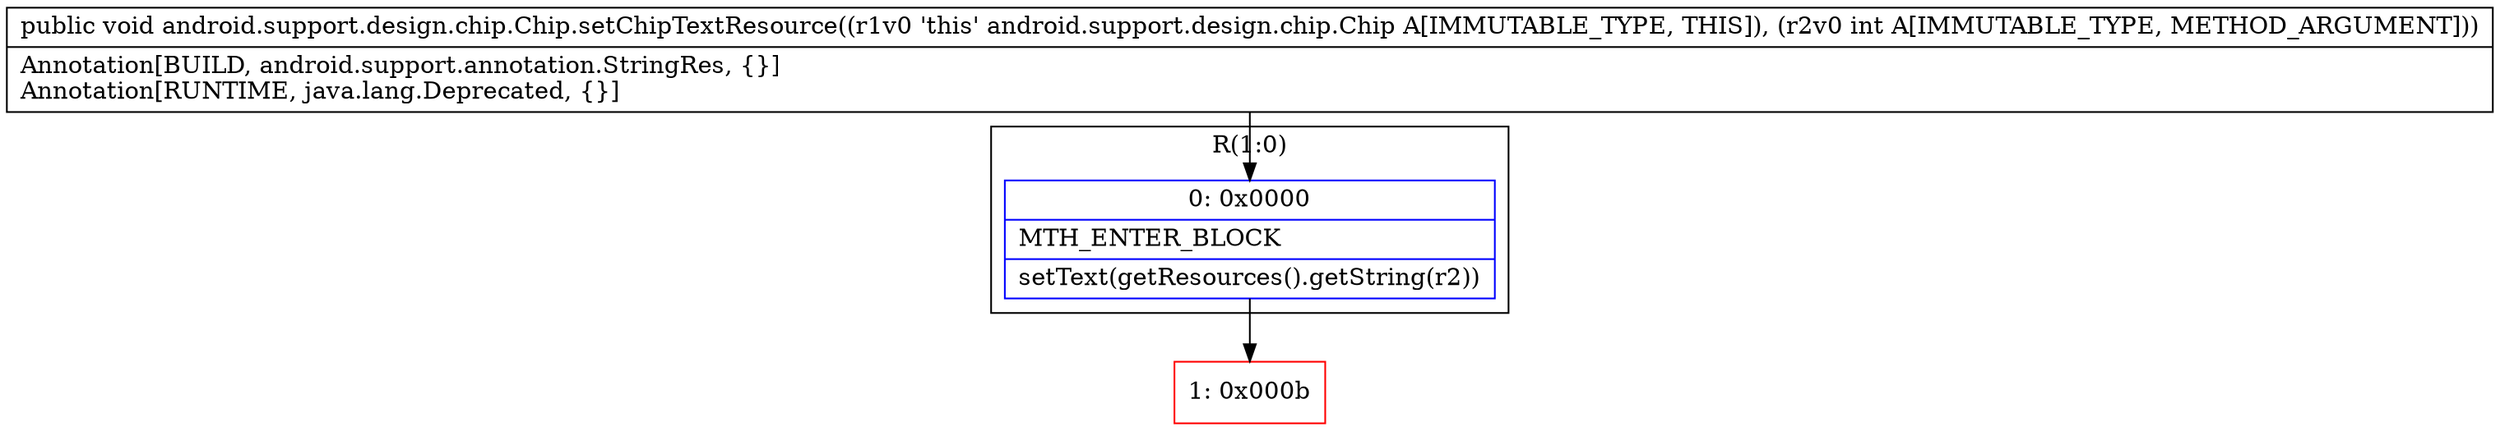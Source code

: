 digraph "CFG forandroid.support.design.chip.Chip.setChipTextResource(I)V" {
subgraph cluster_Region_301210301 {
label = "R(1:0)";
node [shape=record,color=blue];
Node_0 [shape=record,label="{0\:\ 0x0000|MTH_ENTER_BLOCK\l|setText(getResources().getString(r2))\l}"];
}
Node_1 [shape=record,color=red,label="{1\:\ 0x000b}"];
MethodNode[shape=record,label="{public void android.support.design.chip.Chip.setChipTextResource((r1v0 'this' android.support.design.chip.Chip A[IMMUTABLE_TYPE, THIS]), (r2v0 int A[IMMUTABLE_TYPE, METHOD_ARGUMENT]))  | Annotation[BUILD, android.support.annotation.StringRes, \{\}]\lAnnotation[RUNTIME, java.lang.Deprecated, \{\}]\l}"];
MethodNode -> Node_0;
Node_0 -> Node_1;
}

